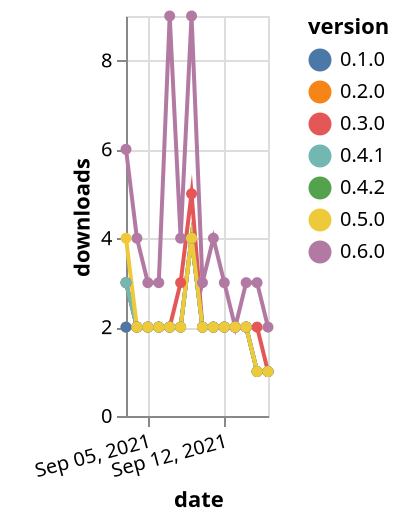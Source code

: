 {"$schema": "https://vega.github.io/schema/vega-lite/v5.json", "description": "A simple bar chart with embedded data.", "data": {"values": [{"date": "2021-09-03", "total": 1100, "delta": 2, "version": "0.2.0"}, {"date": "2021-09-04", "total": 1102, "delta": 2, "version": "0.2.0"}, {"date": "2021-09-05", "total": 1104, "delta": 2, "version": "0.2.0"}, {"date": "2021-09-06", "total": 1106, "delta": 2, "version": "0.2.0"}, {"date": "2021-09-07", "total": 1108, "delta": 2, "version": "0.2.0"}, {"date": "2021-09-08", "total": 1110, "delta": 2, "version": "0.2.0"}, {"date": "2021-09-09", "total": 1114, "delta": 4, "version": "0.2.0"}, {"date": "2021-09-10", "total": 1116, "delta": 2, "version": "0.2.0"}, {"date": "2021-09-11", "total": 1118, "delta": 2, "version": "0.2.0"}, {"date": "2021-09-12", "total": 1120, "delta": 2, "version": "0.2.0"}, {"date": "2021-09-13", "total": 1122, "delta": 2, "version": "0.2.0"}, {"date": "2021-09-14", "total": 1124, "delta": 2, "version": "0.2.0"}, {"date": "2021-09-15", "total": 1125, "delta": 1, "version": "0.2.0"}, {"date": "2021-09-16", "total": 1126, "delta": 1, "version": "0.2.0"}, {"date": "2021-09-03", "total": 113, "delta": 3, "version": "0.4.2"}, {"date": "2021-09-04", "total": 115, "delta": 2, "version": "0.4.2"}, {"date": "2021-09-05", "total": 117, "delta": 2, "version": "0.4.2"}, {"date": "2021-09-06", "total": 119, "delta": 2, "version": "0.4.2"}, {"date": "2021-09-07", "total": 121, "delta": 2, "version": "0.4.2"}, {"date": "2021-09-08", "total": 123, "delta": 2, "version": "0.4.2"}, {"date": "2021-09-09", "total": 127, "delta": 4, "version": "0.4.2"}, {"date": "2021-09-10", "total": 129, "delta": 2, "version": "0.4.2"}, {"date": "2021-09-11", "total": 131, "delta": 2, "version": "0.4.2"}, {"date": "2021-09-12", "total": 133, "delta": 2, "version": "0.4.2"}, {"date": "2021-09-13", "total": 135, "delta": 2, "version": "0.4.2"}, {"date": "2021-09-14", "total": 137, "delta": 2, "version": "0.4.2"}, {"date": "2021-09-15", "total": 138, "delta": 1, "version": "0.4.2"}, {"date": "2021-09-16", "total": 139, "delta": 1, "version": "0.4.2"}, {"date": "2021-09-03", "total": 1154, "delta": 3, "version": "0.3.0"}, {"date": "2021-09-04", "total": 1156, "delta": 2, "version": "0.3.0"}, {"date": "2021-09-05", "total": 1158, "delta": 2, "version": "0.3.0"}, {"date": "2021-09-06", "total": 1160, "delta": 2, "version": "0.3.0"}, {"date": "2021-09-07", "total": 1162, "delta": 2, "version": "0.3.0"}, {"date": "2021-09-08", "total": 1165, "delta": 3, "version": "0.3.0"}, {"date": "2021-09-09", "total": 1170, "delta": 5, "version": "0.3.0"}, {"date": "2021-09-10", "total": 1172, "delta": 2, "version": "0.3.0"}, {"date": "2021-09-11", "total": 1174, "delta": 2, "version": "0.3.0"}, {"date": "2021-09-12", "total": 1176, "delta": 2, "version": "0.3.0"}, {"date": "2021-09-13", "total": 1178, "delta": 2, "version": "0.3.0"}, {"date": "2021-09-14", "total": 1180, "delta": 2, "version": "0.3.0"}, {"date": "2021-09-15", "total": 1182, "delta": 2, "version": "0.3.0"}, {"date": "2021-09-16", "total": 1183, "delta": 1, "version": "0.3.0"}, {"date": "2021-09-03", "total": 1424, "delta": 2, "version": "0.1.0"}, {"date": "2021-09-04", "total": 1426, "delta": 2, "version": "0.1.0"}, {"date": "2021-09-05", "total": 1428, "delta": 2, "version": "0.1.0"}, {"date": "2021-09-06", "total": 1430, "delta": 2, "version": "0.1.0"}, {"date": "2021-09-07", "total": 1432, "delta": 2, "version": "0.1.0"}, {"date": "2021-09-08", "total": 1434, "delta": 2, "version": "0.1.0"}, {"date": "2021-09-09", "total": 1438, "delta": 4, "version": "0.1.0"}, {"date": "2021-09-10", "total": 1440, "delta": 2, "version": "0.1.0"}, {"date": "2021-09-11", "total": 1442, "delta": 2, "version": "0.1.0"}, {"date": "2021-09-12", "total": 1444, "delta": 2, "version": "0.1.0"}, {"date": "2021-09-13", "total": 1446, "delta": 2, "version": "0.1.0"}, {"date": "2021-09-14", "total": 1448, "delta": 2, "version": "0.1.0"}, {"date": "2021-09-15", "total": 1449, "delta": 1, "version": "0.1.0"}, {"date": "2021-09-16", "total": 1450, "delta": 1, "version": "0.1.0"}, {"date": "2021-09-03", "total": 87, "delta": 3, "version": "0.4.1"}, {"date": "2021-09-04", "total": 89, "delta": 2, "version": "0.4.1"}, {"date": "2021-09-05", "total": 91, "delta": 2, "version": "0.4.1"}, {"date": "2021-09-06", "total": 93, "delta": 2, "version": "0.4.1"}, {"date": "2021-09-07", "total": 95, "delta": 2, "version": "0.4.1"}, {"date": "2021-09-08", "total": 97, "delta": 2, "version": "0.4.1"}, {"date": "2021-09-09", "total": 101, "delta": 4, "version": "0.4.1"}, {"date": "2021-09-10", "total": 103, "delta": 2, "version": "0.4.1"}, {"date": "2021-09-11", "total": 105, "delta": 2, "version": "0.4.1"}, {"date": "2021-09-12", "total": 107, "delta": 2, "version": "0.4.1"}, {"date": "2021-09-13", "total": 109, "delta": 2, "version": "0.4.1"}, {"date": "2021-09-14", "total": 111, "delta": 2, "version": "0.4.1"}, {"date": "2021-09-15", "total": 112, "delta": 1, "version": "0.4.1"}, {"date": "2021-09-16", "total": 113, "delta": 1, "version": "0.4.1"}, {"date": "2021-09-03", "total": 43, "delta": 6, "version": "0.6.0"}, {"date": "2021-09-04", "total": 47, "delta": 4, "version": "0.6.0"}, {"date": "2021-09-05", "total": 50, "delta": 3, "version": "0.6.0"}, {"date": "2021-09-06", "total": 53, "delta": 3, "version": "0.6.0"}, {"date": "2021-09-07", "total": 62, "delta": 9, "version": "0.6.0"}, {"date": "2021-09-08", "total": 66, "delta": 4, "version": "0.6.0"}, {"date": "2021-09-09", "total": 75, "delta": 9, "version": "0.6.0"}, {"date": "2021-09-10", "total": 78, "delta": 3, "version": "0.6.0"}, {"date": "2021-09-11", "total": 82, "delta": 4, "version": "0.6.0"}, {"date": "2021-09-12", "total": 85, "delta": 3, "version": "0.6.0"}, {"date": "2021-09-13", "total": 87, "delta": 2, "version": "0.6.0"}, {"date": "2021-09-14", "total": 90, "delta": 3, "version": "0.6.0"}, {"date": "2021-09-15", "total": 93, "delta": 3, "version": "0.6.0"}, {"date": "2021-09-16", "total": 95, "delta": 2, "version": "0.6.0"}, {"date": "2021-09-03", "total": 73, "delta": 4, "version": "0.5.0"}, {"date": "2021-09-04", "total": 75, "delta": 2, "version": "0.5.0"}, {"date": "2021-09-05", "total": 77, "delta": 2, "version": "0.5.0"}, {"date": "2021-09-06", "total": 79, "delta": 2, "version": "0.5.0"}, {"date": "2021-09-07", "total": 81, "delta": 2, "version": "0.5.0"}, {"date": "2021-09-08", "total": 83, "delta": 2, "version": "0.5.0"}, {"date": "2021-09-09", "total": 87, "delta": 4, "version": "0.5.0"}, {"date": "2021-09-10", "total": 89, "delta": 2, "version": "0.5.0"}, {"date": "2021-09-11", "total": 91, "delta": 2, "version": "0.5.0"}, {"date": "2021-09-12", "total": 93, "delta": 2, "version": "0.5.0"}, {"date": "2021-09-13", "total": 95, "delta": 2, "version": "0.5.0"}, {"date": "2021-09-14", "total": 97, "delta": 2, "version": "0.5.0"}, {"date": "2021-09-15", "total": 98, "delta": 1, "version": "0.5.0"}, {"date": "2021-09-16", "total": 99, "delta": 1, "version": "0.5.0"}]}, "width": "container", "mark": {"type": "line", "point": {"filled": true}}, "encoding": {"x": {"field": "date", "type": "temporal", "timeUnit": "yearmonthdate", "title": "date", "axis": {"labelAngle": -15}}, "y": {"field": "delta", "type": "quantitative", "title": "downloads"}, "color": {"field": "version", "type": "nominal"}, "tooltip": {"field": "delta"}}}